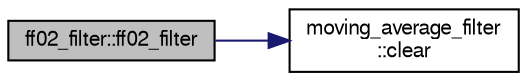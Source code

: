 digraph "ff02_filter::ff02_filter"
{
  edge [fontname="FreeSans",fontsize="10",labelfontname="FreeSans",labelfontsize="10"];
  node [fontname="FreeSans",fontsize="10",shape=record];
  rankdir="LR";
  Node1 [label="ff02_filter::ff02_filter",height=0.2,width=0.4,color="black", fillcolor="grey75", style="filled", fontcolor="black"];
  Node1 -> Node2 [color="midnightblue",fontsize="10",style="solid",fontname="FreeSans"];
  Node2 [label="moving_average_filter\l::clear",height=0.2,width=0.4,color="black", fillcolor="white", style="filled",URL="$dd/d92/classmoving__average__filter.html#ad2b6e828e52260af67a503c8adfea845"];
}
